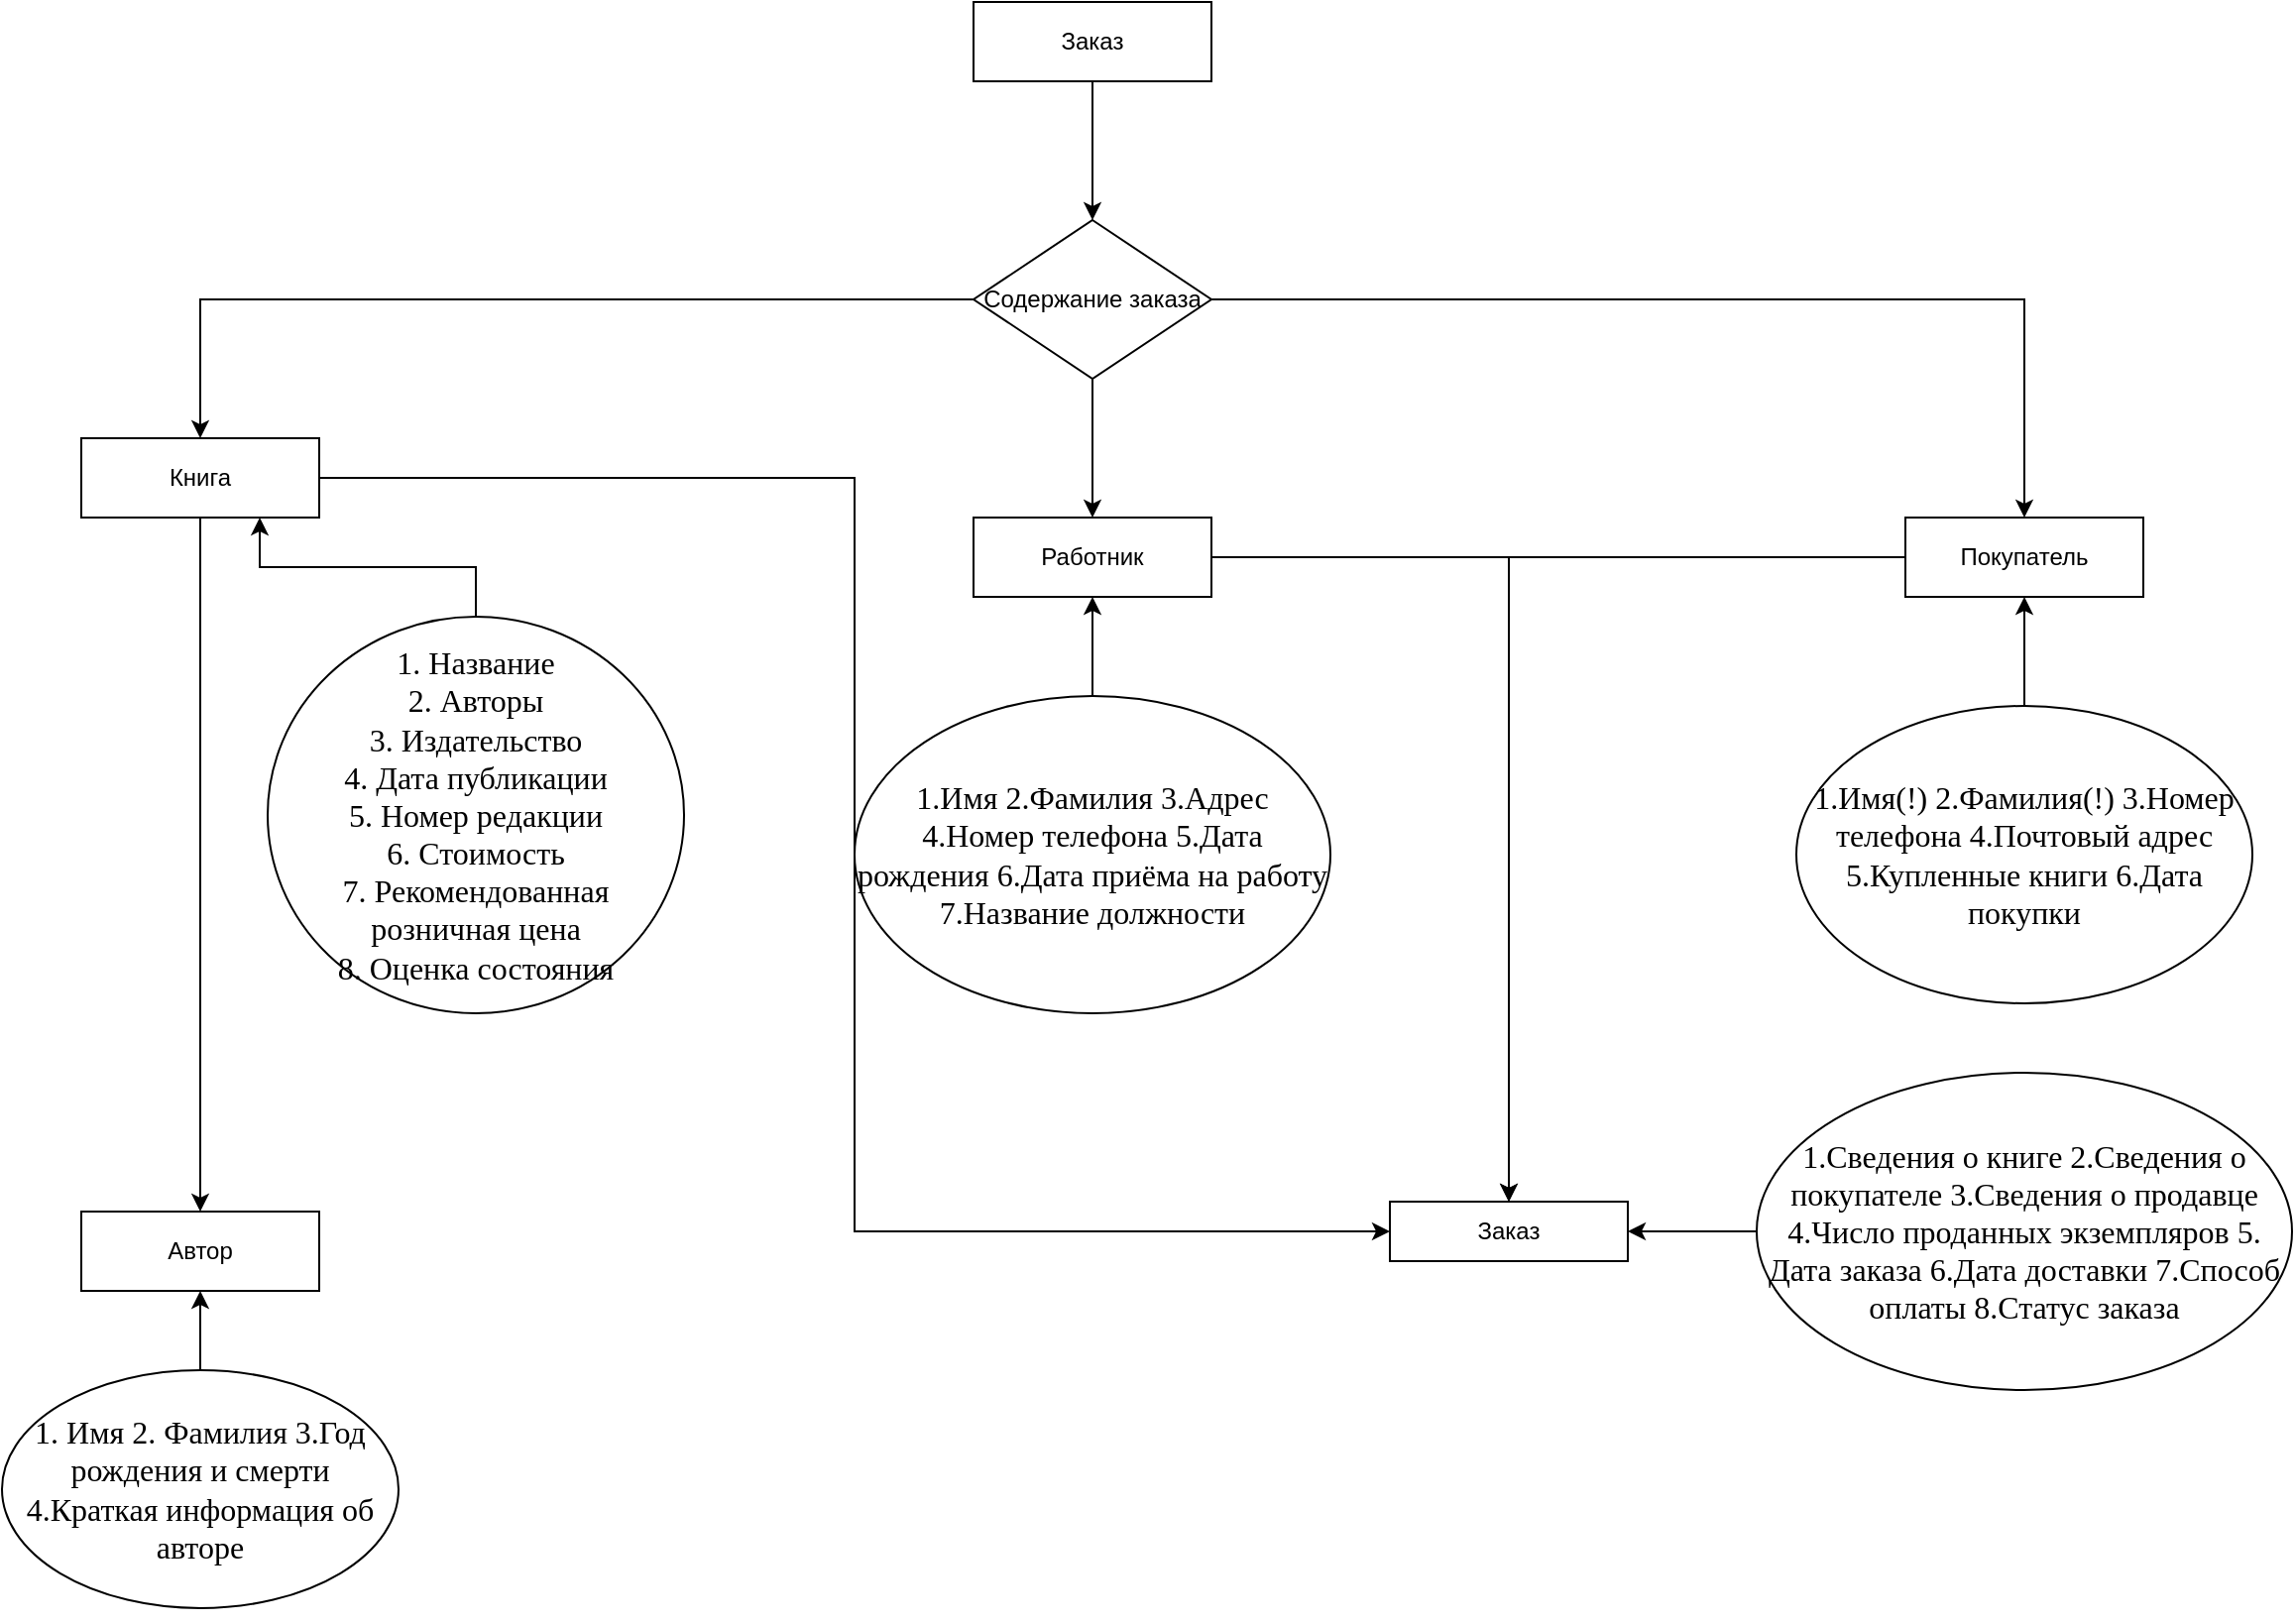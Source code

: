 <mxfile version="13.7.7" type="github">
  <diagram id="_4FnZA_hiBGMOhzrul9z" name="Page-1">
    <mxGraphModel dx="1240" dy="3042" grid="1" gridSize="10" guides="1" tooltips="1" connect="1" arrows="1" fold="1" page="1" pageScale="1" pageWidth="827" pageHeight="1169" math="0" shadow="0">
      <root>
        <mxCell id="0" />
        <mxCell id="1" parent="0" />
        <mxCell id="XwHoSE1lYiTd4l-KCp4T-3" value="" style="edgeStyle=orthogonalEdgeStyle;rounded=0;orthogonalLoop=1;jettySize=auto;html=1;" edge="1" parent="1" source="XwHoSE1lYiTd4l-KCp4T-1" target="XwHoSE1lYiTd4l-KCp4T-2">
          <mxGeometry relative="1" as="geometry" />
        </mxCell>
        <mxCell id="XwHoSE1lYiTd4l-KCp4T-1" value="Заказ" style="rounded=0;whiteSpace=wrap;html=1;" vertex="1" parent="1">
          <mxGeometry x="560" y="-1660" width="120" height="40" as="geometry" />
        </mxCell>
        <mxCell id="XwHoSE1lYiTd4l-KCp4T-5" style="edgeStyle=orthogonalEdgeStyle;rounded=0;orthogonalLoop=1;jettySize=auto;html=1;" edge="1" parent="1" source="XwHoSE1lYiTd4l-KCp4T-2" target="XwHoSE1lYiTd4l-KCp4T-4">
          <mxGeometry relative="1" as="geometry" />
        </mxCell>
        <mxCell id="XwHoSE1lYiTd4l-KCp4T-9" value="" style="edgeStyle=orthogonalEdgeStyle;rounded=0;orthogonalLoop=1;jettySize=auto;html=1;" edge="1" parent="1" source="XwHoSE1lYiTd4l-KCp4T-2" target="XwHoSE1lYiTd4l-KCp4T-8">
          <mxGeometry relative="1" as="geometry" />
        </mxCell>
        <mxCell id="XwHoSE1lYiTd4l-KCp4T-11" style="edgeStyle=orthogonalEdgeStyle;rounded=0;orthogonalLoop=1;jettySize=auto;html=1;entryX=0.5;entryY=0;entryDx=0;entryDy=0;" edge="1" parent="1" source="XwHoSE1lYiTd4l-KCp4T-2" target="XwHoSE1lYiTd4l-KCp4T-10">
          <mxGeometry relative="1" as="geometry" />
        </mxCell>
        <mxCell id="XwHoSE1lYiTd4l-KCp4T-2" value="Содержание заказа" style="rhombus;whiteSpace=wrap;html=1;" vertex="1" parent="1">
          <mxGeometry x="560" y="-1550" width="120" height="80" as="geometry" />
        </mxCell>
        <mxCell id="XwHoSE1lYiTd4l-KCp4T-6" style="edgeStyle=orthogonalEdgeStyle;rounded=0;orthogonalLoop=1;jettySize=auto;html=1;" edge="1" parent="1" source="XwHoSE1lYiTd4l-KCp4T-4" target="XwHoSE1lYiTd4l-KCp4T-7">
          <mxGeometry relative="1" as="geometry">
            <mxPoint x="170" y="-1280" as="targetPoint" />
          </mxGeometry>
        </mxCell>
        <mxCell id="XwHoSE1lYiTd4l-KCp4T-25" style="edgeStyle=orthogonalEdgeStyle;rounded=0;orthogonalLoop=1;jettySize=auto;html=1;entryX=0;entryY=0.5;entryDx=0;entryDy=0;" edge="1" parent="1" source="XwHoSE1lYiTd4l-KCp4T-4" target="XwHoSE1lYiTd4l-KCp4T-22">
          <mxGeometry relative="1" as="geometry" />
        </mxCell>
        <mxCell id="XwHoSE1lYiTd4l-KCp4T-4" value="Книга" style="rounded=0;whiteSpace=wrap;html=1;" vertex="1" parent="1">
          <mxGeometry x="110" y="-1440" width="120" height="40" as="geometry" />
        </mxCell>
        <mxCell id="XwHoSE1lYiTd4l-KCp4T-7" value="Автор" style="rounded=0;whiteSpace=wrap;html=1;" vertex="1" parent="1">
          <mxGeometry x="110" y="-1050" width="120" height="40" as="geometry" />
        </mxCell>
        <mxCell id="XwHoSE1lYiTd4l-KCp4T-24" style="edgeStyle=orthogonalEdgeStyle;rounded=0;orthogonalLoop=1;jettySize=auto;html=1;entryX=0.5;entryY=0;entryDx=0;entryDy=0;" edge="1" parent="1" source="XwHoSE1lYiTd4l-KCp4T-8" target="XwHoSE1lYiTd4l-KCp4T-22">
          <mxGeometry relative="1" as="geometry" />
        </mxCell>
        <mxCell id="XwHoSE1lYiTd4l-KCp4T-8" value="Работник" style="rounded=0;whiteSpace=wrap;html=1;" vertex="1" parent="1">
          <mxGeometry x="560" y="-1400" width="120" height="40" as="geometry" />
        </mxCell>
        <mxCell id="XwHoSE1lYiTd4l-KCp4T-27" style="edgeStyle=orthogonalEdgeStyle;rounded=0;orthogonalLoop=1;jettySize=auto;html=1;entryX=0.5;entryY=0;entryDx=0;entryDy=0;" edge="1" parent="1" source="XwHoSE1lYiTd4l-KCp4T-10" target="XwHoSE1lYiTd4l-KCp4T-22">
          <mxGeometry relative="1" as="geometry" />
        </mxCell>
        <mxCell id="XwHoSE1lYiTd4l-KCp4T-10" value="Покупатель" style="rounded=0;whiteSpace=wrap;html=1;" vertex="1" parent="1">
          <mxGeometry x="1030" y="-1400" width="120" height="40" as="geometry" />
        </mxCell>
        <mxCell id="XwHoSE1lYiTd4l-KCp4T-14" style="edgeStyle=orthogonalEdgeStyle;rounded=0;orthogonalLoop=1;jettySize=auto;html=1;entryX=0.75;entryY=1;entryDx=0;entryDy=0;" edge="1" parent="1" source="XwHoSE1lYiTd4l-KCp4T-12" target="XwHoSE1lYiTd4l-KCp4T-4">
          <mxGeometry relative="1" as="geometry" />
        </mxCell>
        <mxCell id="XwHoSE1lYiTd4l-KCp4T-12" value="&lt;span style=&quot;color: rgb(0 , 0 , 0) ; font-family: &amp;#34;times new roman&amp;#34; ; font-size: medium ; font-style: normal ; font-weight: 400 ; letter-spacing: normal ; text-indent: 0px ; text-transform: none ; word-spacing: 0px ; display: inline ; float: none&quot;&gt;1. Название &lt;br&gt;2. Авторы &lt;br&gt;3. Издательство &lt;br&gt;4. Дата публикации &lt;br&gt;5. Номер редакции &lt;br&gt;6. Стоимость &lt;br&gt;7. Рекомендованная розничная цена &lt;br&gt;8. Оценка состояния&lt;/span&gt;&lt;br&gt;" style="ellipse;whiteSpace=wrap;html=1;" vertex="1" parent="1">
          <mxGeometry x="204" y="-1350" width="210" height="200" as="geometry" />
        </mxCell>
        <mxCell id="XwHoSE1lYiTd4l-KCp4T-16" value="" style="edgeStyle=orthogonalEdgeStyle;rounded=0;orthogonalLoop=1;jettySize=auto;html=1;" edge="1" parent="1" source="XwHoSE1lYiTd4l-KCp4T-15" target="XwHoSE1lYiTd4l-KCp4T-7">
          <mxGeometry relative="1" as="geometry" />
        </mxCell>
        <mxCell id="XwHoSE1lYiTd4l-KCp4T-15" value="&#xa;&#xa;&lt;span style=&quot;color: rgb(0, 0, 0); font-family: &amp;quot;times new roman&amp;quot;; font-size: medium; font-style: normal; font-weight: 400; letter-spacing: normal; text-indent: 0px; text-transform: none; word-spacing: 0px; display: inline; float: none;&quot;&gt;1. Имя 2. Фамилия 3.Год рождения и смерти 4.Краткая информация об авторе&lt;/span&gt;&#xa;&#xa;" style="ellipse;whiteSpace=wrap;html=1;" vertex="1" parent="1">
          <mxGeometry x="70" y="-970" width="200" height="120" as="geometry" />
        </mxCell>
        <mxCell id="XwHoSE1lYiTd4l-KCp4T-18" value="" style="edgeStyle=orthogonalEdgeStyle;rounded=0;orthogonalLoop=1;jettySize=auto;html=1;" edge="1" parent="1" source="XwHoSE1lYiTd4l-KCp4T-17" target="XwHoSE1lYiTd4l-KCp4T-8">
          <mxGeometry relative="1" as="geometry" />
        </mxCell>
        <mxCell id="XwHoSE1lYiTd4l-KCp4T-17" value="&#xa;&#xa;&lt;span style=&quot;color: rgb(0, 0, 0); font-family: &amp;quot;times new roman&amp;quot;; font-size: medium; font-style: normal; font-weight: 400; letter-spacing: normal; text-indent: 0px; text-transform: none; word-spacing: 0px; display: inline; float: none;&quot;&gt;1.Имя 2.Фамилия 3.Адрес 4.Номер телефона 5.Дата рождения 6.Дата приёма на работу 7.Название должности&lt;/span&gt;&#xa;&#xa;" style="ellipse;whiteSpace=wrap;html=1;" vertex="1" parent="1">
          <mxGeometry x="500" y="-1310" width="240" height="160" as="geometry" />
        </mxCell>
        <mxCell id="XwHoSE1lYiTd4l-KCp4T-20" value="" style="edgeStyle=orthogonalEdgeStyle;rounded=0;orthogonalLoop=1;jettySize=auto;html=1;" edge="1" parent="1" source="XwHoSE1lYiTd4l-KCp4T-19" target="XwHoSE1lYiTd4l-KCp4T-10">
          <mxGeometry relative="1" as="geometry" />
        </mxCell>
        <mxCell id="XwHoSE1lYiTd4l-KCp4T-19" value="&#xa;&#xa;&lt;span style=&quot;color: rgb(0, 0, 0); font-family: &amp;quot;times new roman&amp;quot;; font-size: medium; font-style: normal; font-weight: 400; letter-spacing: normal; text-indent: 0px; text-transform: none; word-spacing: 0px; display: inline; float: none;&quot;&gt;1.Имя(!) 2.Фамилия(!) 3.Номер телефона 4.Почтовый адрес 5.Купленные книги 6.Дата покупки&lt;/span&gt;&#xa;&#xa;" style="ellipse;whiteSpace=wrap;html=1;" vertex="1" parent="1">
          <mxGeometry x="975" y="-1305" width="230" height="150" as="geometry" />
        </mxCell>
        <mxCell id="XwHoSE1lYiTd4l-KCp4T-22" value="Заказ" style="rounded=0;whiteSpace=wrap;html=1;" vertex="1" parent="1">
          <mxGeometry x="770" y="-1055" width="120" height="30" as="geometry" />
        </mxCell>
        <mxCell id="XwHoSE1lYiTd4l-KCp4T-28" value="" style="edgeStyle=orthogonalEdgeStyle;rounded=0;orthogonalLoop=1;jettySize=auto;html=1;" edge="1" parent="1" source="XwHoSE1lYiTd4l-KCp4T-26" target="XwHoSE1lYiTd4l-KCp4T-22">
          <mxGeometry relative="1" as="geometry" />
        </mxCell>
        <mxCell id="XwHoSE1lYiTd4l-KCp4T-26" value="&#xa;&#xa;&lt;span style=&quot;color: rgb(0, 0, 0); font-family: &amp;quot;times new roman&amp;quot;; font-size: medium; font-style: normal; font-weight: 400; letter-spacing: normal; text-indent: 0px; text-transform: none; word-spacing: 0px; display: inline; float: none;&quot;&gt;1.Сведения о книге 2.Сведения о покупателе 3.Сведения о продавце 4.Число проданных экземпляров 5. Дата заказа 6.Дата доставки 7.Способ оплаты 8.Статус заказа&lt;/span&gt;&#xa;&#xa;" style="ellipse;whiteSpace=wrap;html=1;" vertex="1" parent="1">
          <mxGeometry x="955" y="-1120" width="270" height="160" as="geometry" />
        </mxCell>
      </root>
    </mxGraphModel>
  </diagram>
</mxfile>
